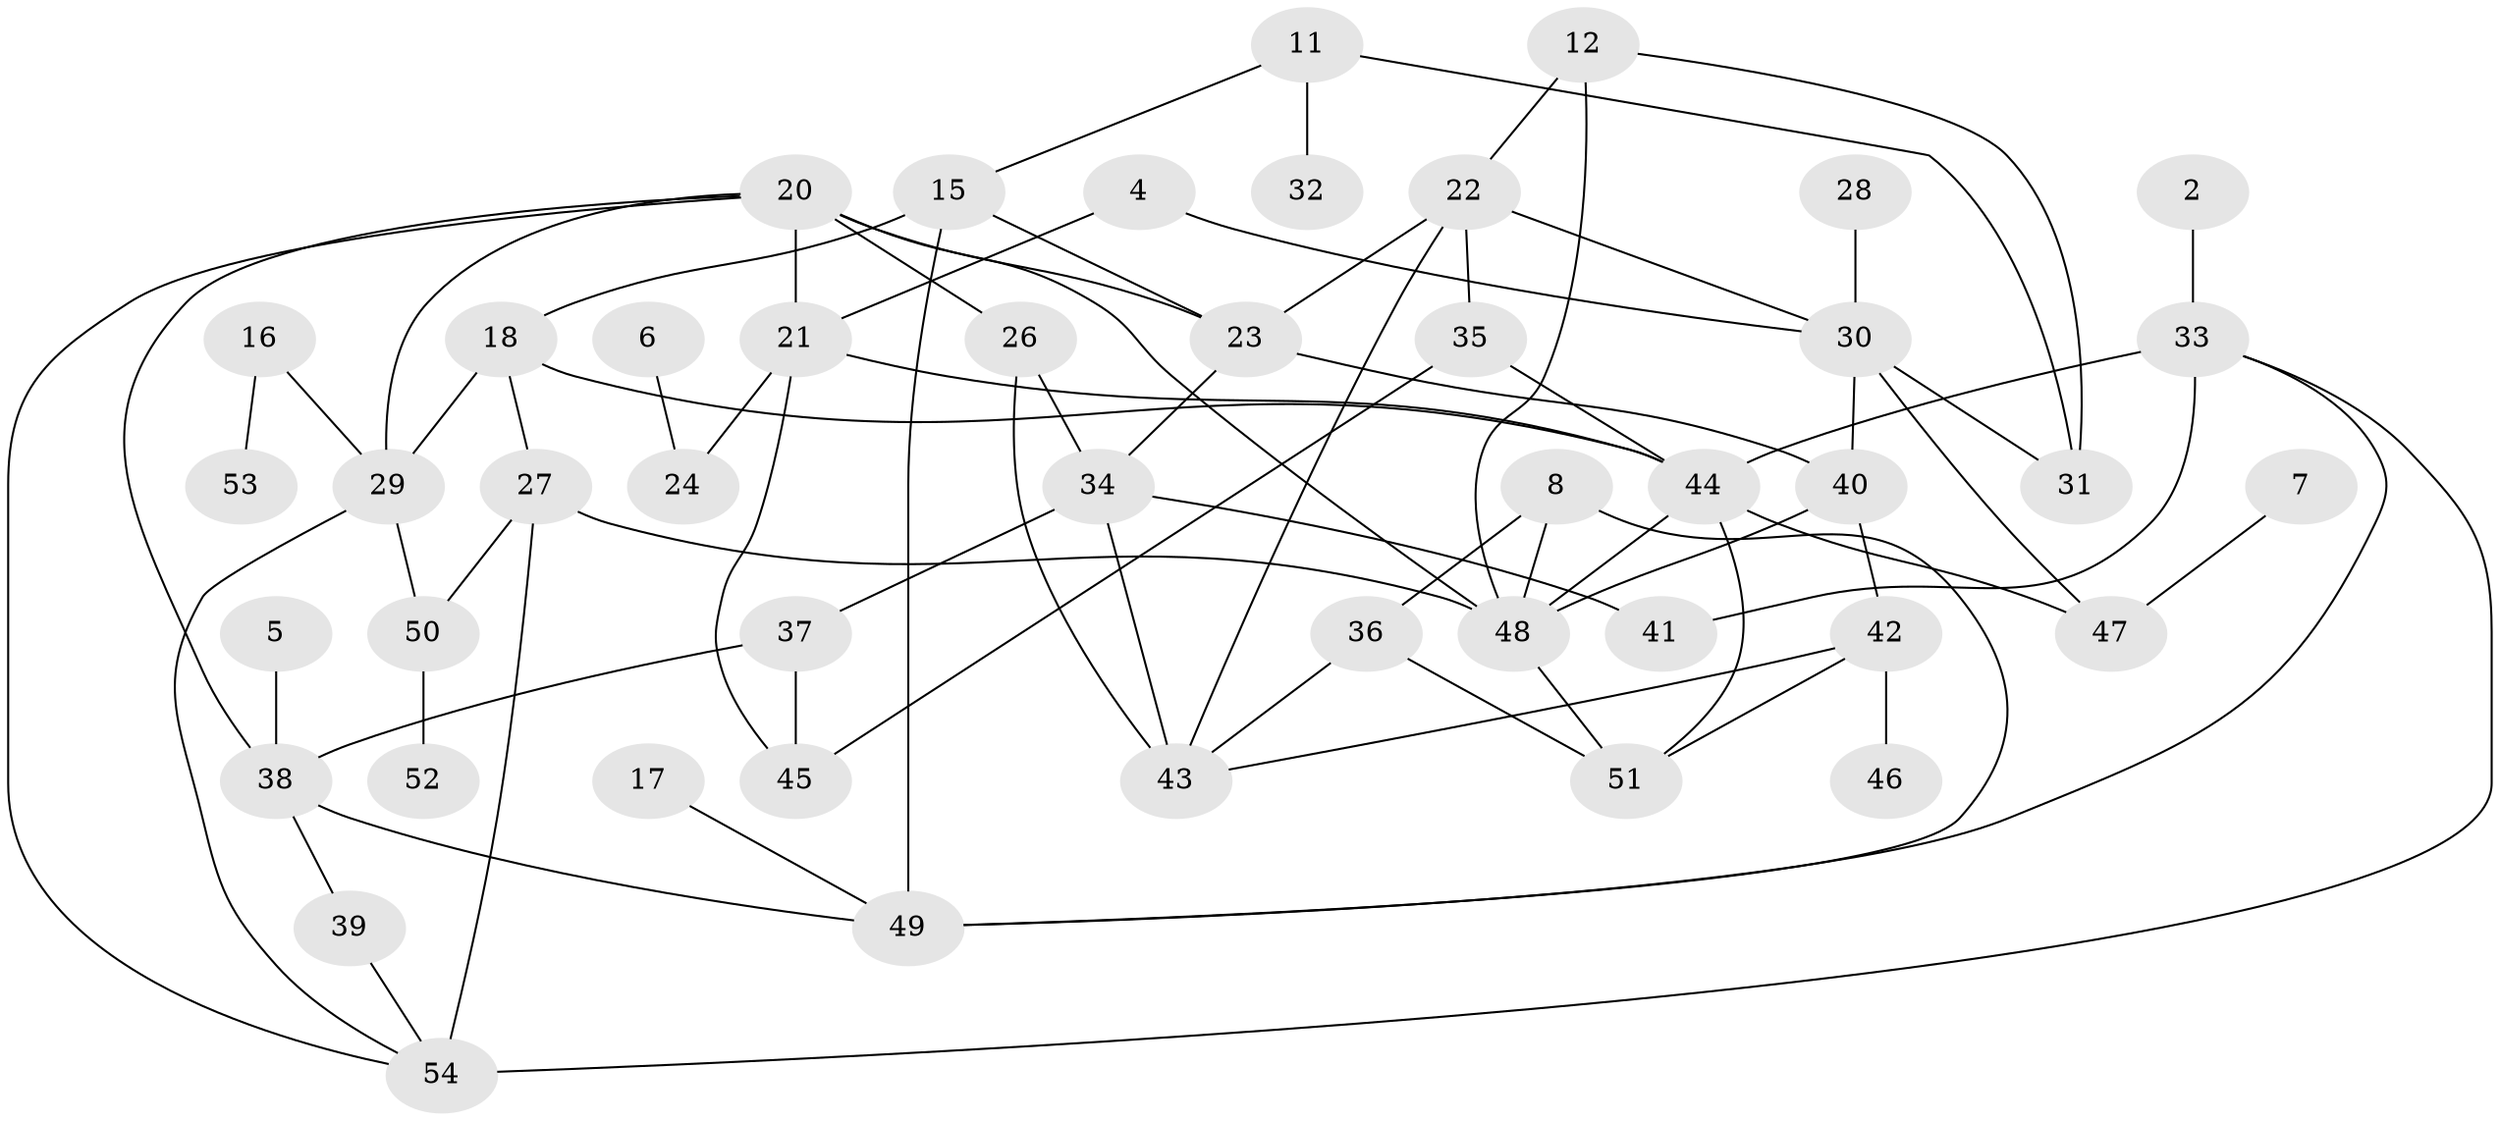 // original degree distribution, {2: 0.2222222222222222, 0: 0.06481481481481481, 1: 0.19444444444444445, 5: 0.07407407407407407, 3: 0.28703703703703703, 4: 0.12962962962962962, 8: 0.009259259259259259, 6: 0.018518518518518517}
// Generated by graph-tools (version 1.1) at 2025/00/03/09/25 03:00:46]
// undirected, 46 vertices, 77 edges
graph export_dot {
graph [start="1"]
  node [color=gray90,style=filled];
  2;
  4;
  5;
  6;
  7;
  8;
  11;
  12;
  15;
  16;
  17;
  18;
  20;
  21;
  22;
  23;
  24;
  26;
  27;
  28;
  29;
  30;
  31;
  32;
  33;
  34;
  35;
  36;
  37;
  38;
  39;
  40;
  41;
  42;
  43;
  44;
  45;
  46;
  47;
  48;
  49;
  50;
  51;
  52;
  53;
  54;
  2 -- 33 [weight=1.0];
  4 -- 21 [weight=1.0];
  4 -- 30 [weight=1.0];
  5 -- 38 [weight=1.0];
  6 -- 24 [weight=1.0];
  7 -- 47 [weight=1.0];
  8 -- 36 [weight=1.0];
  8 -- 48 [weight=1.0];
  8 -- 49 [weight=1.0];
  11 -- 15 [weight=1.0];
  11 -- 31 [weight=1.0];
  11 -- 32 [weight=1.0];
  12 -- 22 [weight=1.0];
  12 -- 31 [weight=1.0];
  12 -- 48 [weight=1.0];
  15 -- 18 [weight=1.0];
  15 -- 23 [weight=1.0];
  15 -- 49 [weight=1.0];
  16 -- 29 [weight=1.0];
  16 -- 53 [weight=1.0];
  17 -- 49 [weight=1.0];
  18 -- 27 [weight=1.0];
  18 -- 29 [weight=1.0];
  18 -- 44 [weight=1.0];
  20 -- 21 [weight=1.0];
  20 -- 23 [weight=1.0];
  20 -- 26 [weight=1.0];
  20 -- 29 [weight=1.0];
  20 -- 38 [weight=1.0];
  20 -- 48 [weight=1.0];
  20 -- 54 [weight=1.0];
  21 -- 24 [weight=1.0];
  21 -- 44 [weight=1.0];
  21 -- 45 [weight=1.0];
  22 -- 23 [weight=2.0];
  22 -- 30 [weight=1.0];
  22 -- 35 [weight=1.0];
  22 -- 43 [weight=1.0];
  23 -- 34 [weight=1.0];
  23 -- 40 [weight=1.0];
  26 -- 34 [weight=1.0];
  26 -- 43 [weight=1.0];
  27 -- 48 [weight=1.0];
  27 -- 50 [weight=1.0];
  27 -- 54 [weight=2.0];
  28 -- 30 [weight=1.0];
  29 -- 50 [weight=1.0];
  29 -- 54 [weight=1.0];
  30 -- 31 [weight=1.0];
  30 -- 40 [weight=1.0];
  30 -- 47 [weight=2.0];
  33 -- 41 [weight=1.0];
  33 -- 44 [weight=1.0];
  33 -- 49 [weight=1.0];
  33 -- 54 [weight=1.0];
  34 -- 37 [weight=1.0];
  34 -- 41 [weight=1.0];
  34 -- 43 [weight=1.0];
  35 -- 44 [weight=1.0];
  35 -- 45 [weight=1.0];
  36 -- 43 [weight=1.0];
  36 -- 51 [weight=1.0];
  37 -- 38 [weight=2.0];
  37 -- 45 [weight=2.0];
  38 -- 39 [weight=1.0];
  38 -- 49 [weight=1.0];
  39 -- 54 [weight=1.0];
  40 -- 42 [weight=1.0];
  40 -- 48 [weight=1.0];
  42 -- 43 [weight=1.0];
  42 -- 46 [weight=1.0];
  42 -- 51 [weight=1.0];
  44 -- 47 [weight=2.0];
  44 -- 48 [weight=1.0];
  44 -- 51 [weight=1.0];
  48 -- 51 [weight=1.0];
  50 -- 52 [weight=1.0];
}

